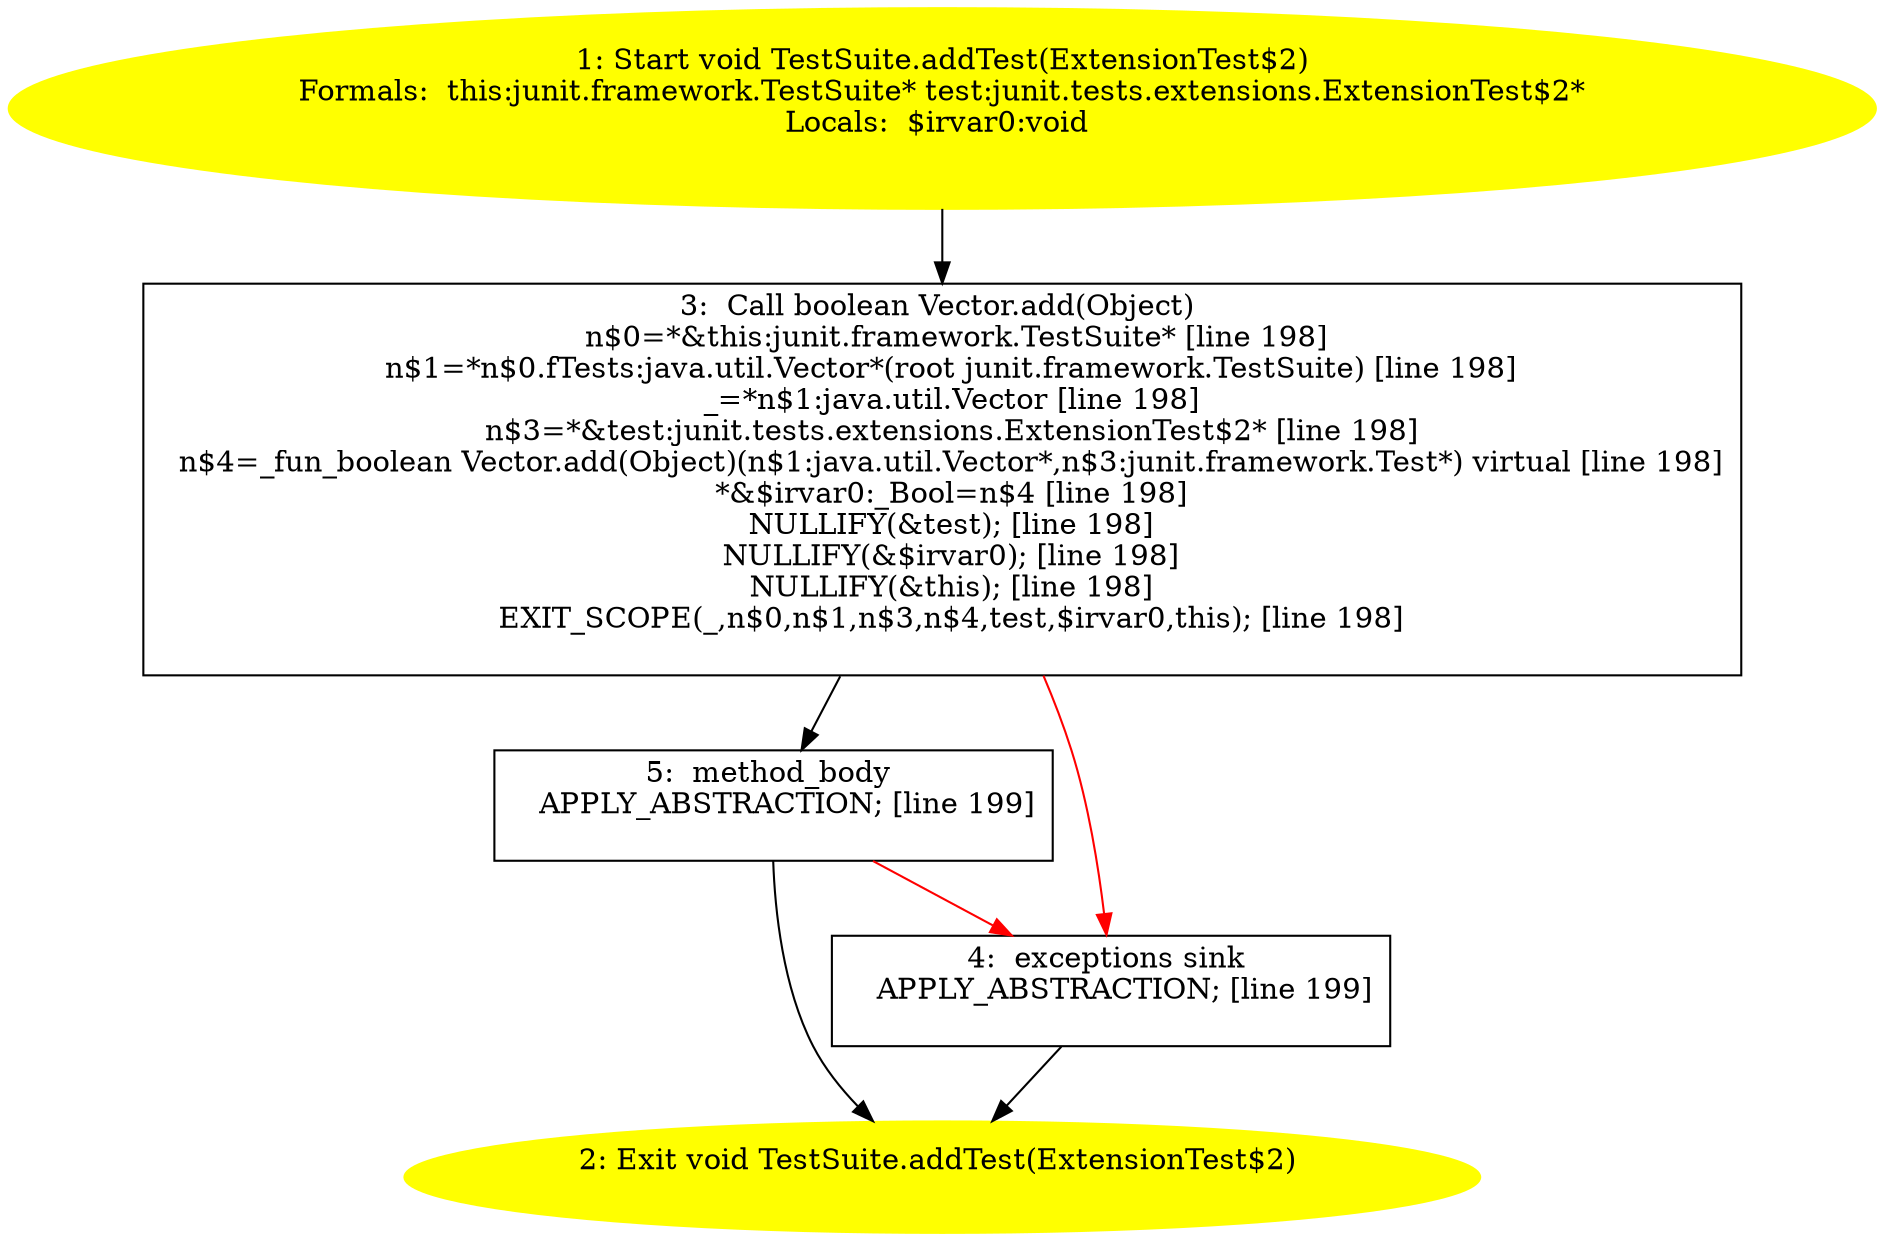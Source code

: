 /* @generated */
digraph cfg {
"junit.framework.TestSuite.addTest(junit.tests.extensions.ExtensionTest$2):void.42fe42df010045fd9c0681334ce474bb_1" [label="1: Start void TestSuite.addTest(ExtensionTest$2)\nFormals:  this:junit.framework.TestSuite* test:junit.tests.extensions.ExtensionTest$2*\nLocals:  $irvar0:void \n  " color=yellow style=filled]
	

	 "junit.framework.TestSuite.addTest(junit.tests.extensions.ExtensionTest$2):void.42fe42df010045fd9c0681334ce474bb_1" -> "junit.framework.TestSuite.addTest(junit.tests.extensions.ExtensionTest$2):void.42fe42df010045fd9c0681334ce474bb_3" ;
"junit.framework.TestSuite.addTest(junit.tests.extensions.ExtensionTest$2):void.42fe42df010045fd9c0681334ce474bb_2" [label="2: Exit void TestSuite.addTest(ExtensionTest$2) \n  " color=yellow style=filled]
	

"junit.framework.TestSuite.addTest(junit.tests.extensions.ExtensionTest$2):void.42fe42df010045fd9c0681334ce474bb_3" [label="3:  Call boolean Vector.add(Object) \n   n$0=*&this:junit.framework.TestSuite* [line 198]\n  n$1=*n$0.fTests:java.util.Vector*(root junit.framework.TestSuite) [line 198]\n  _=*n$1:java.util.Vector [line 198]\n  n$3=*&test:junit.tests.extensions.ExtensionTest$2* [line 198]\n  n$4=_fun_boolean Vector.add(Object)(n$1:java.util.Vector*,n$3:junit.framework.Test*) virtual [line 198]\n  *&$irvar0:_Bool=n$4 [line 198]\n  NULLIFY(&test); [line 198]\n  NULLIFY(&$irvar0); [line 198]\n  NULLIFY(&this); [line 198]\n  EXIT_SCOPE(_,n$0,n$1,n$3,n$4,test,$irvar0,this); [line 198]\n " shape="box"]
	

	 "junit.framework.TestSuite.addTest(junit.tests.extensions.ExtensionTest$2):void.42fe42df010045fd9c0681334ce474bb_3" -> "junit.framework.TestSuite.addTest(junit.tests.extensions.ExtensionTest$2):void.42fe42df010045fd9c0681334ce474bb_5" ;
	 "junit.framework.TestSuite.addTest(junit.tests.extensions.ExtensionTest$2):void.42fe42df010045fd9c0681334ce474bb_3" -> "junit.framework.TestSuite.addTest(junit.tests.extensions.ExtensionTest$2):void.42fe42df010045fd9c0681334ce474bb_4" [color="red" ];
"junit.framework.TestSuite.addTest(junit.tests.extensions.ExtensionTest$2):void.42fe42df010045fd9c0681334ce474bb_4" [label="4:  exceptions sink \n   APPLY_ABSTRACTION; [line 199]\n " shape="box"]
	

	 "junit.framework.TestSuite.addTest(junit.tests.extensions.ExtensionTest$2):void.42fe42df010045fd9c0681334ce474bb_4" -> "junit.framework.TestSuite.addTest(junit.tests.extensions.ExtensionTest$2):void.42fe42df010045fd9c0681334ce474bb_2" ;
"junit.framework.TestSuite.addTest(junit.tests.extensions.ExtensionTest$2):void.42fe42df010045fd9c0681334ce474bb_5" [label="5:  method_body \n   APPLY_ABSTRACTION; [line 199]\n " shape="box"]
	

	 "junit.framework.TestSuite.addTest(junit.tests.extensions.ExtensionTest$2):void.42fe42df010045fd9c0681334ce474bb_5" -> "junit.framework.TestSuite.addTest(junit.tests.extensions.ExtensionTest$2):void.42fe42df010045fd9c0681334ce474bb_2" ;
	 "junit.framework.TestSuite.addTest(junit.tests.extensions.ExtensionTest$2):void.42fe42df010045fd9c0681334ce474bb_5" -> "junit.framework.TestSuite.addTest(junit.tests.extensions.ExtensionTest$2):void.42fe42df010045fd9c0681334ce474bb_4" [color="red" ];
}
